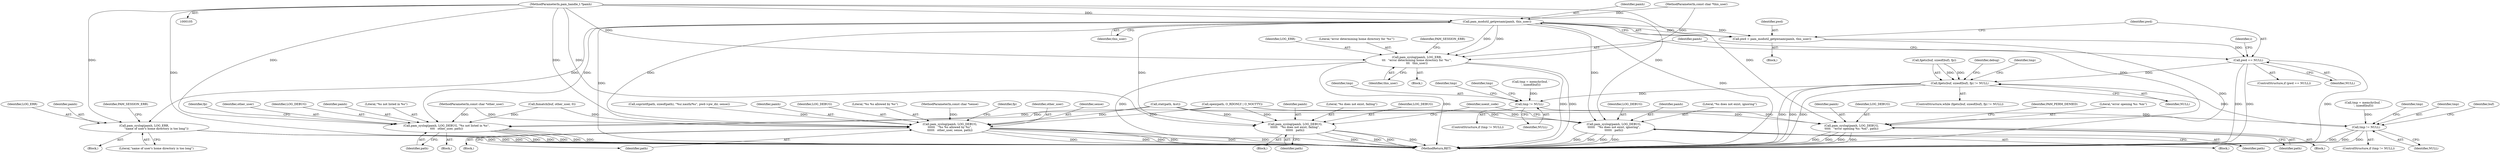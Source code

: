 digraph "0_altlinux_843807a3a90f52e7538be756616510730a24739a@pointer" {
"1000106" [label="(MethodParameterIn,pam_handle_t *pamh)"];
"1000129" [label="(Call,pam_modutil_getpwnam(pamh, this_user))"];
"1000127" [label="(Call,pwd = pam_modutil_getpwnam(pamh, this_user))"];
"1000133" [label="(Call,pwd == NULL)"];
"1000243" [label="(Call,fgets(buf, sizeof(buf), fp) != NULL)"];
"1000259" [label="(Call,tmp != NULL)"];
"1000275" [label="(Call,tmp != NULL)"];
"1000137" [label="(Call,pam_syslog(pamh, LOG_ERR,\n\t\t\t   \"error determining home directory for '%s'\",\n\t\t\t   this_user))"];
"1000167" [label="(Call,pam_syslog(pamh, LOG_ERR,\n                           \"name of user's home directory is too long\"))"];
"1000294" [label="(Call,pam_syslog(pamh, LOG_DEBUG,\n\t\t\t\t\t\t   \"%s %s allowed by %s\",\n\t\t\t\t\t\t   other_user, sense, path))"];
"1000308" [label="(Call,pam_syslog(pamh, LOG_DEBUG, \"%s not listed in %s\",\n\t\t\t\t   other_user, path))"];
"1000335" [label="(Call,pam_syslog(pamh, LOG_DEBUG,\n\t\t\t\t\t\t   \"%s does not exist, ignoring\",\n\t\t\t\t\t\t   path))"];
"1000345" [label="(Call,pam_syslog(pamh, LOG_DEBUG,\n\t\t\t\t\t\t   \"%s does not exist, failing\",\n\t\t\t\t\t\t   path))"];
"1000356" [label="(Call,pam_syslog(pamh, LOG_DEBUG,\n\t\t\t\t\t   \"error opening %s: %m\", path))"];
"1000309" [label="(Identifier,pamh)"];
"1000249" [label="(Identifier,NULL)"];
"1000360" [label="(Identifier,path)"];
"1000146" [label="(Call,snprintf(path, sizeof(path), \"%s/.xauth/%s\", pwd->pw_dir, sense))"];
"1000339" [label="(Identifier,path)"];
"1000145" [label="(Identifier,i)"];
"1000242" [label="(ControlStructure,while (fgets(buf, sizeof(buf), fp) != NULL))"];
"1000311" [label="(Literal,\"%s not listed in %s\")"];
"1000335" [label="(Call,pam_syslog(pamh, LOG_DEBUG,\n\t\t\t\t\t\t   \"%s does not exist, ignoring\",\n\t\t\t\t\t\t   path))"];
"1000285" [label="(Call,fnmatch(buf, other_user, 0))"];
"1000265" [label="(Identifier,tmp)"];
"1000170" [label="(Literal,\"name of user's home directory is too long\")"];
"1000258" [label="(ControlStructure,if (tmp != NULL))"];
"1000295" [label="(Identifier,pamh)"];
"1000346" [label="(Identifier,pamh)"];
"1000166" [label="(Block,)"];
"1000181" [label="(Call,stat(path, &st))"];
"1000134" [label="(Identifier,pwd)"];
"1000294" [label="(Call,pam_syslog(pamh, LOG_DEBUG,\n\t\t\t\t\t\t   \"%s %s allowed by %s\",\n\t\t\t\t\t\t   other_user, sense, path))"];
"1000281" [label="(Identifier,tmp)"];
"1000276" [label="(Identifier,tmp)"];
"1000362" [label="(Identifier,PAM_PERM_DENIED)"];
"1000112" [label="(Block,)"];
"1000351" [label="(Identifier,noent_code)"];
"1000251" [label="(Call,tmp = memchr(buf, '\r', sizeof(buf)))"];
"1000260" [label="(Identifier,tmp)"];
"1000133" [label="(Call,pwd == NULL)"];
"1000139" [label="(Identifier,LOG_ERR)"];
"1000336" [label="(Identifier,pamh)"];
"1000347" [label="(Identifier,LOG_DEBUG)"];
"1000130" [label="(Identifier,pamh)"];
"1000286" [label="(Identifier,buf)"];
"1000277" [label="(Identifier,NULL)"];
"1000315" [label="(Identifier,fp)"];
"1000296" [label="(Identifier,LOG_DEBUG)"];
"1000338" [label="(Literal,\"%s does not exist, ignoring\")"];
"1000355" [label="(Block,)"];
"1000168" [label="(Identifier,pamh)"];
"1000261" [label="(Identifier,NULL)"];
"1000297" [label="(Literal,\"%s %s allowed by %s\")"];
"1000312" [label="(Identifier,other_user)"];
"1000359" [label="(Literal,\"error opening %s: %m\")"];
"1000138" [label="(Identifier,pamh)"];
"1000252" [label="(Identifier,tmp)"];
"1000108" [label="(MethodParameterIn,const char *this_user)"];
"1000109" [label="(MethodParameterIn,const char *other_user)"];
"1000363" [label="(MethodReturn,RET)"];
"1000349" [label="(Identifier,path)"];
"1000107" [label="(MethodParameterIn,const char *sense)"];
"1000131" [label="(Identifier,this_user)"];
"1000302" [label="(Identifier,fp)"];
"1000172" [label="(Identifier,PAM_SESSION_ERR)"];
"1000344" [label="(Block,)"];
"1000140" [label="(Literal,\"error determining home directory for '%s'\")"];
"1000137" [label="(Call,pam_syslog(pamh, LOG_ERR,\n\t\t\t   \"error determining home directory for '%s'\",\n\t\t\t   this_user))"];
"1000356" [label="(Call,pam_syslog(pamh, LOG_DEBUG,\n\t\t\t\t\t   \"error opening %s: %m\", path))"];
"1000204" [label="(Call,open(path, O_RDONLY | O_NOCTTY))"];
"1000136" [label="(Block,)"];
"1000143" [label="(Identifier,PAM_SESSION_ERR)"];
"1000293" [label="(Block,)"];
"1000167" [label="(Call,pam_syslog(pamh, LOG_ERR,\n                           \"name of user's home directory is too long\"))"];
"1000357" [label="(Identifier,pamh)"];
"1000128" [label="(Identifier,pwd)"];
"1000308" [label="(Call,pam_syslog(pamh, LOG_DEBUG, \"%s not listed in %s\",\n\t\t\t\t   other_user, path))"];
"1000106" [label="(MethodParameterIn,pam_handle_t *pamh)"];
"1000267" [label="(Call,tmp = memchr(buf, '\n', sizeof(buf)))"];
"1000358" [label="(Identifier,LOG_DEBUG)"];
"1000274" [label="(ControlStructure,if (tmp != NULL))"];
"1000298" [label="(Identifier,other_user)"];
"1000141" [label="(Identifier,this_user)"];
"1000129" [label="(Call,pam_modutil_getpwnam(pamh, this_user))"];
"1000313" [label="(Identifier,path)"];
"1000268" [label="(Identifier,tmp)"];
"1000300" [label="(Identifier,path)"];
"1000348" [label="(Literal,\"%s does not exist, failing\")"];
"1000334" [label="(Block,)"];
"1000244" [label="(Call,fgets(buf, sizeof(buf), fp))"];
"1000306" [label="(Identifier,debug)"];
"1000275" [label="(Call,tmp != NULL)"];
"1000299" [label="(Identifier,sense)"];
"1000243" [label="(Call,fgets(buf, sizeof(buf), fp) != NULL)"];
"1000127" [label="(Call,pwd = pam_modutil_getpwnam(pamh, this_user))"];
"1000132" [label="(ControlStructure,if (pwd == NULL))"];
"1000135" [label="(Identifier,NULL)"];
"1000259" [label="(Call,tmp != NULL)"];
"1000307" [label="(Block,)"];
"1000169" [label="(Identifier,LOG_ERR)"];
"1000337" [label="(Identifier,LOG_DEBUG)"];
"1000310" [label="(Identifier,LOG_DEBUG)"];
"1000345" [label="(Call,pam_syslog(pamh, LOG_DEBUG,\n\t\t\t\t\t\t   \"%s does not exist, failing\",\n\t\t\t\t\t\t   path))"];
"1000106" -> "1000105"  [label="AST: "];
"1000106" -> "1000363"  [label="DDG: "];
"1000106" -> "1000129"  [label="DDG: "];
"1000106" -> "1000137"  [label="DDG: "];
"1000106" -> "1000167"  [label="DDG: "];
"1000106" -> "1000294"  [label="DDG: "];
"1000106" -> "1000308"  [label="DDG: "];
"1000106" -> "1000335"  [label="DDG: "];
"1000106" -> "1000345"  [label="DDG: "];
"1000106" -> "1000356"  [label="DDG: "];
"1000129" -> "1000127"  [label="AST: "];
"1000129" -> "1000131"  [label="CFG: "];
"1000130" -> "1000129"  [label="AST: "];
"1000131" -> "1000129"  [label="AST: "];
"1000127" -> "1000129"  [label="CFG: "];
"1000129" -> "1000363"  [label="DDG: "];
"1000129" -> "1000363"  [label="DDG: "];
"1000129" -> "1000127"  [label="DDG: "];
"1000129" -> "1000127"  [label="DDG: "];
"1000108" -> "1000129"  [label="DDG: "];
"1000129" -> "1000137"  [label="DDG: "];
"1000129" -> "1000137"  [label="DDG: "];
"1000129" -> "1000167"  [label="DDG: "];
"1000129" -> "1000294"  [label="DDG: "];
"1000129" -> "1000308"  [label="DDG: "];
"1000129" -> "1000335"  [label="DDG: "];
"1000129" -> "1000345"  [label="DDG: "];
"1000129" -> "1000356"  [label="DDG: "];
"1000127" -> "1000112"  [label="AST: "];
"1000128" -> "1000127"  [label="AST: "];
"1000134" -> "1000127"  [label="CFG: "];
"1000127" -> "1000363"  [label="DDG: "];
"1000127" -> "1000133"  [label="DDG: "];
"1000133" -> "1000132"  [label="AST: "];
"1000133" -> "1000135"  [label="CFG: "];
"1000134" -> "1000133"  [label="AST: "];
"1000135" -> "1000133"  [label="AST: "];
"1000138" -> "1000133"  [label="CFG: "];
"1000145" -> "1000133"  [label="CFG: "];
"1000133" -> "1000363"  [label="DDG: "];
"1000133" -> "1000363"  [label="DDG: "];
"1000133" -> "1000363"  [label="DDG: "];
"1000133" -> "1000243"  [label="DDG: "];
"1000243" -> "1000242"  [label="AST: "];
"1000243" -> "1000249"  [label="CFG: "];
"1000244" -> "1000243"  [label="AST: "];
"1000249" -> "1000243"  [label="AST: "];
"1000252" -> "1000243"  [label="CFG: "];
"1000306" -> "1000243"  [label="CFG: "];
"1000243" -> "1000363"  [label="DDG: "];
"1000243" -> "1000363"  [label="DDG: "];
"1000243" -> "1000363"  [label="DDG: "];
"1000244" -> "1000243"  [label="DDG: "];
"1000244" -> "1000243"  [label="DDG: "];
"1000275" -> "1000243"  [label="DDG: "];
"1000243" -> "1000259"  [label="DDG: "];
"1000259" -> "1000258"  [label="AST: "];
"1000259" -> "1000261"  [label="CFG: "];
"1000260" -> "1000259"  [label="AST: "];
"1000261" -> "1000259"  [label="AST: "];
"1000265" -> "1000259"  [label="CFG: "];
"1000268" -> "1000259"  [label="CFG: "];
"1000251" -> "1000259"  [label="DDG: "];
"1000259" -> "1000275"  [label="DDG: "];
"1000275" -> "1000274"  [label="AST: "];
"1000275" -> "1000277"  [label="CFG: "];
"1000276" -> "1000275"  [label="AST: "];
"1000277" -> "1000275"  [label="AST: "];
"1000281" -> "1000275"  [label="CFG: "];
"1000286" -> "1000275"  [label="CFG: "];
"1000275" -> "1000363"  [label="DDG: "];
"1000275" -> "1000363"  [label="DDG: "];
"1000275" -> "1000363"  [label="DDG: "];
"1000267" -> "1000275"  [label="DDG: "];
"1000137" -> "1000136"  [label="AST: "];
"1000137" -> "1000141"  [label="CFG: "];
"1000138" -> "1000137"  [label="AST: "];
"1000139" -> "1000137"  [label="AST: "];
"1000140" -> "1000137"  [label="AST: "];
"1000141" -> "1000137"  [label="AST: "];
"1000143" -> "1000137"  [label="CFG: "];
"1000137" -> "1000363"  [label="DDG: "];
"1000137" -> "1000363"  [label="DDG: "];
"1000137" -> "1000363"  [label="DDG: "];
"1000137" -> "1000363"  [label="DDG: "];
"1000108" -> "1000137"  [label="DDG: "];
"1000167" -> "1000166"  [label="AST: "];
"1000167" -> "1000170"  [label="CFG: "];
"1000168" -> "1000167"  [label="AST: "];
"1000169" -> "1000167"  [label="AST: "];
"1000170" -> "1000167"  [label="AST: "];
"1000172" -> "1000167"  [label="CFG: "];
"1000167" -> "1000363"  [label="DDG: "];
"1000167" -> "1000363"  [label="DDG: "];
"1000167" -> "1000363"  [label="DDG: "];
"1000294" -> "1000293"  [label="AST: "];
"1000294" -> "1000300"  [label="CFG: "];
"1000295" -> "1000294"  [label="AST: "];
"1000296" -> "1000294"  [label="AST: "];
"1000297" -> "1000294"  [label="AST: "];
"1000298" -> "1000294"  [label="AST: "];
"1000299" -> "1000294"  [label="AST: "];
"1000300" -> "1000294"  [label="AST: "];
"1000302" -> "1000294"  [label="CFG: "];
"1000294" -> "1000363"  [label="DDG: "];
"1000294" -> "1000363"  [label="DDG: "];
"1000294" -> "1000363"  [label="DDG: "];
"1000294" -> "1000363"  [label="DDG: "];
"1000294" -> "1000363"  [label="DDG: "];
"1000294" -> "1000363"  [label="DDG: "];
"1000285" -> "1000294"  [label="DDG: "];
"1000109" -> "1000294"  [label="DDG: "];
"1000146" -> "1000294"  [label="DDG: "];
"1000107" -> "1000294"  [label="DDG: "];
"1000181" -> "1000294"  [label="DDG: "];
"1000204" -> "1000294"  [label="DDG: "];
"1000308" -> "1000307"  [label="AST: "];
"1000308" -> "1000313"  [label="CFG: "];
"1000309" -> "1000308"  [label="AST: "];
"1000310" -> "1000308"  [label="AST: "];
"1000311" -> "1000308"  [label="AST: "];
"1000312" -> "1000308"  [label="AST: "];
"1000313" -> "1000308"  [label="AST: "];
"1000315" -> "1000308"  [label="CFG: "];
"1000308" -> "1000363"  [label="DDG: "];
"1000308" -> "1000363"  [label="DDG: "];
"1000308" -> "1000363"  [label="DDG: "];
"1000308" -> "1000363"  [label="DDG: "];
"1000308" -> "1000363"  [label="DDG: "];
"1000285" -> "1000308"  [label="DDG: "];
"1000109" -> "1000308"  [label="DDG: "];
"1000181" -> "1000308"  [label="DDG: "];
"1000204" -> "1000308"  [label="DDG: "];
"1000335" -> "1000334"  [label="AST: "];
"1000335" -> "1000339"  [label="CFG: "];
"1000336" -> "1000335"  [label="AST: "];
"1000337" -> "1000335"  [label="AST: "];
"1000338" -> "1000335"  [label="AST: "];
"1000339" -> "1000335"  [label="AST: "];
"1000351" -> "1000335"  [label="CFG: "];
"1000335" -> "1000363"  [label="DDG: "];
"1000335" -> "1000363"  [label="DDG: "];
"1000335" -> "1000363"  [label="DDG: "];
"1000335" -> "1000363"  [label="DDG: "];
"1000181" -> "1000335"  [label="DDG: "];
"1000204" -> "1000335"  [label="DDG: "];
"1000345" -> "1000344"  [label="AST: "];
"1000345" -> "1000349"  [label="CFG: "];
"1000346" -> "1000345"  [label="AST: "];
"1000347" -> "1000345"  [label="AST: "];
"1000348" -> "1000345"  [label="AST: "];
"1000349" -> "1000345"  [label="AST: "];
"1000351" -> "1000345"  [label="CFG: "];
"1000345" -> "1000363"  [label="DDG: "];
"1000345" -> "1000363"  [label="DDG: "];
"1000345" -> "1000363"  [label="DDG: "];
"1000345" -> "1000363"  [label="DDG: "];
"1000181" -> "1000345"  [label="DDG: "];
"1000204" -> "1000345"  [label="DDG: "];
"1000356" -> "1000355"  [label="AST: "];
"1000356" -> "1000360"  [label="CFG: "];
"1000357" -> "1000356"  [label="AST: "];
"1000358" -> "1000356"  [label="AST: "];
"1000359" -> "1000356"  [label="AST: "];
"1000360" -> "1000356"  [label="AST: "];
"1000362" -> "1000356"  [label="CFG: "];
"1000356" -> "1000363"  [label="DDG: "];
"1000356" -> "1000363"  [label="DDG: "];
"1000356" -> "1000363"  [label="DDG: "];
"1000356" -> "1000363"  [label="DDG: "];
"1000181" -> "1000356"  [label="DDG: "];
"1000204" -> "1000356"  [label="DDG: "];
}
